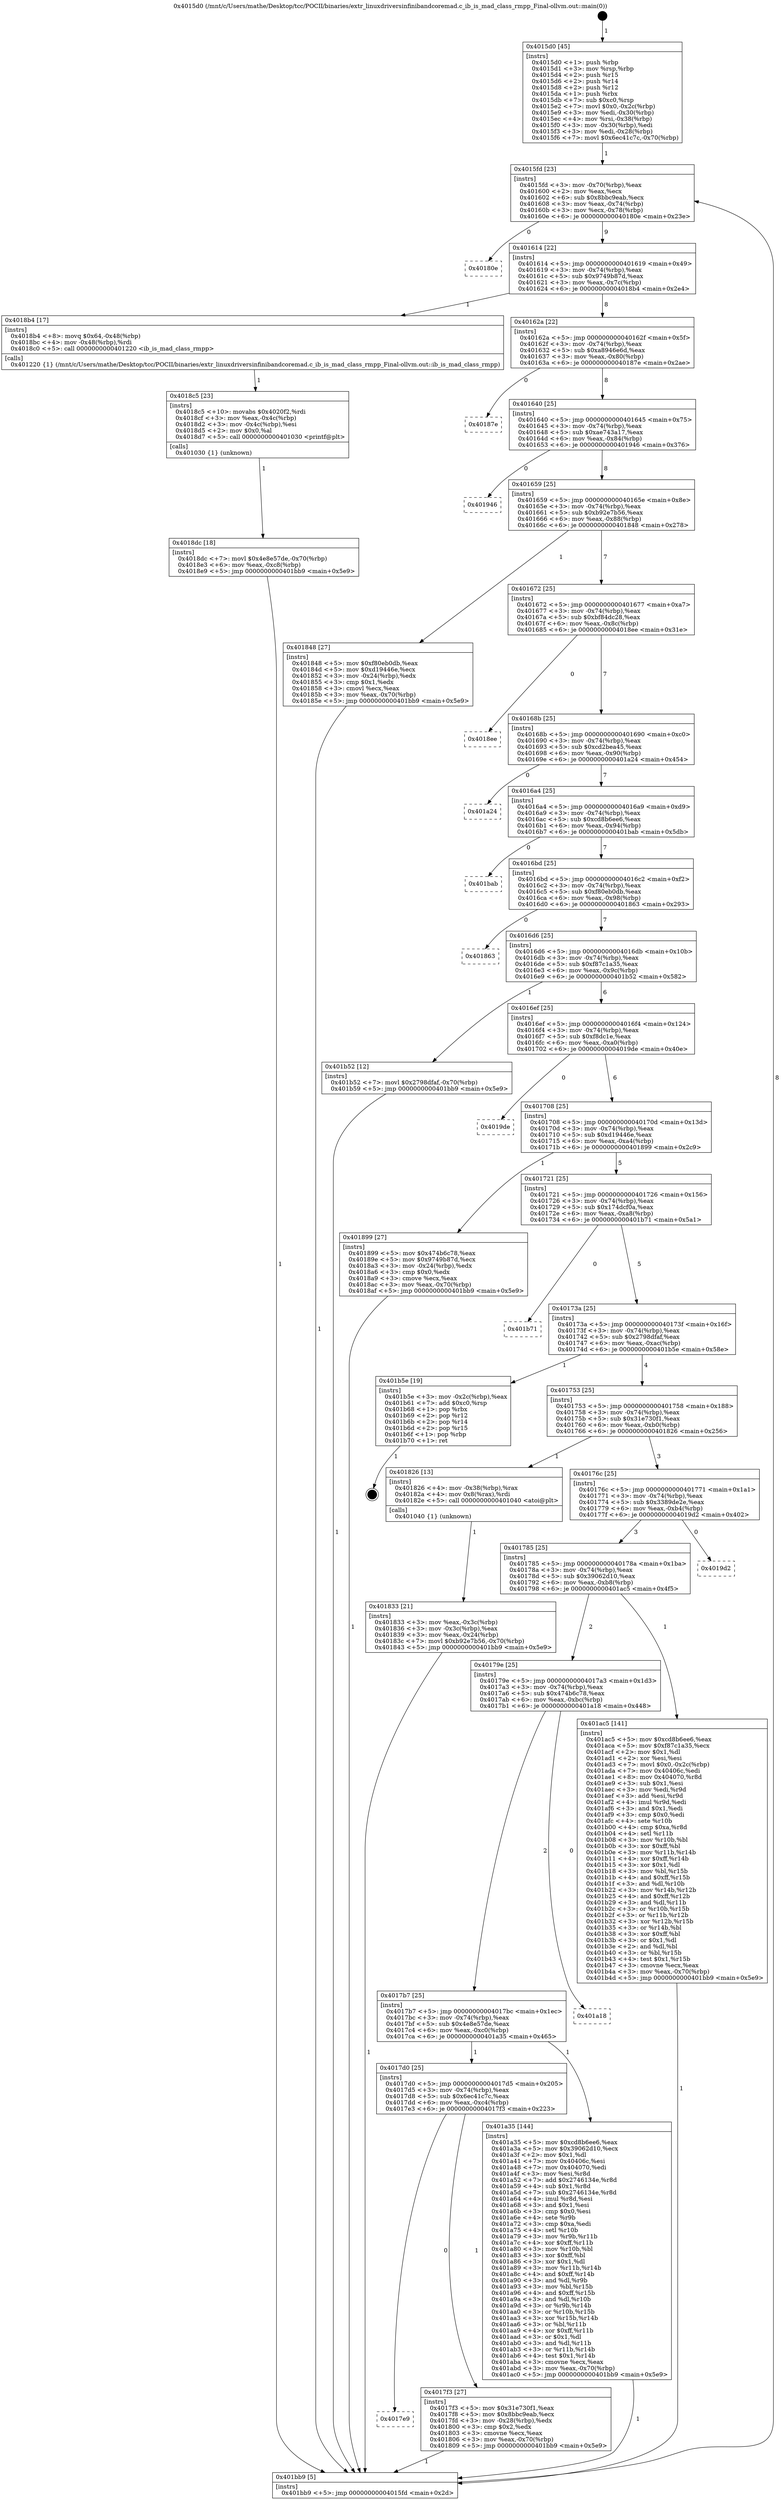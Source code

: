 digraph "0x4015d0" {
  label = "0x4015d0 (/mnt/c/Users/mathe/Desktop/tcc/POCII/binaries/extr_linuxdriversinfinibandcoremad.c_ib_is_mad_class_rmpp_Final-ollvm.out::main(0))"
  labelloc = "t"
  node[shape=record]

  Entry [label="",width=0.3,height=0.3,shape=circle,fillcolor=black,style=filled]
  "0x4015fd" [label="{
     0x4015fd [23]\l
     | [instrs]\l
     &nbsp;&nbsp;0x4015fd \<+3\>: mov -0x70(%rbp),%eax\l
     &nbsp;&nbsp;0x401600 \<+2\>: mov %eax,%ecx\l
     &nbsp;&nbsp;0x401602 \<+6\>: sub $0x8bbc9eab,%ecx\l
     &nbsp;&nbsp;0x401608 \<+3\>: mov %eax,-0x74(%rbp)\l
     &nbsp;&nbsp;0x40160b \<+3\>: mov %ecx,-0x78(%rbp)\l
     &nbsp;&nbsp;0x40160e \<+6\>: je 000000000040180e \<main+0x23e\>\l
  }"]
  "0x40180e" [label="{
     0x40180e\l
  }", style=dashed]
  "0x401614" [label="{
     0x401614 [22]\l
     | [instrs]\l
     &nbsp;&nbsp;0x401614 \<+5\>: jmp 0000000000401619 \<main+0x49\>\l
     &nbsp;&nbsp;0x401619 \<+3\>: mov -0x74(%rbp),%eax\l
     &nbsp;&nbsp;0x40161c \<+5\>: sub $0x9749b87d,%eax\l
     &nbsp;&nbsp;0x401621 \<+3\>: mov %eax,-0x7c(%rbp)\l
     &nbsp;&nbsp;0x401624 \<+6\>: je 00000000004018b4 \<main+0x2e4\>\l
  }"]
  Exit [label="",width=0.3,height=0.3,shape=circle,fillcolor=black,style=filled,peripheries=2]
  "0x4018b4" [label="{
     0x4018b4 [17]\l
     | [instrs]\l
     &nbsp;&nbsp;0x4018b4 \<+8\>: movq $0x64,-0x48(%rbp)\l
     &nbsp;&nbsp;0x4018bc \<+4\>: mov -0x48(%rbp),%rdi\l
     &nbsp;&nbsp;0x4018c0 \<+5\>: call 0000000000401220 \<ib_is_mad_class_rmpp\>\l
     | [calls]\l
     &nbsp;&nbsp;0x401220 \{1\} (/mnt/c/Users/mathe/Desktop/tcc/POCII/binaries/extr_linuxdriversinfinibandcoremad.c_ib_is_mad_class_rmpp_Final-ollvm.out::ib_is_mad_class_rmpp)\l
  }"]
  "0x40162a" [label="{
     0x40162a [22]\l
     | [instrs]\l
     &nbsp;&nbsp;0x40162a \<+5\>: jmp 000000000040162f \<main+0x5f\>\l
     &nbsp;&nbsp;0x40162f \<+3\>: mov -0x74(%rbp),%eax\l
     &nbsp;&nbsp;0x401632 \<+5\>: sub $0xa8946e6d,%eax\l
     &nbsp;&nbsp;0x401637 \<+3\>: mov %eax,-0x80(%rbp)\l
     &nbsp;&nbsp;0x40163a \<+6\>: je 000000000040187e \<main+0x2ae\>\l
  }"]
  "0x4018dc" [label="{
     0x4018dc [18]\l
     | [instrs]\l
     &nbsp;&nbsp;0x4018dc \<+7\>: movl $0x4e8e57de,-0x70(%rbp)\l
     &nbsp;&nbsp;0x4018e3 \<+6\>: mov %eax,-0xc8(%rbp)\l
     &nbsp;&nbsp;0x4018e9 \<+5\>: jmp 0000000000401bb9 \<main+0x5e9\>\l
  }"]
  "0x40187e" [label="{
     0x40187e\l
  }", style=dashed]
  "0x401640" [label="{
     0x401640 [25]\l
     | [instrs]\l
     &nbsp;&nbsp;0x401640 \<+5\>: jmp 0000000000401645 \<main+0x75\>\l
     &nbsp;&nbsp;0x401645 \<+3\>: mov -0x74(%rbp),%eax\l
     &nbsp;&nbsp;0x401648 \<+5\>: sub $0xae743a17,%eax\l
     &nbsp;&nbsp;0x40164d \<+6\>: mov %eax,-0x84(%rbp)\l
     &nbsp;&nbsp;0x401653 \<+6\>: je 0000000000401946 \<main+0x376\>\l
  }"]
  "0x4018c5" [label="{
     0x4018c5 [23]\l
     | [instrs]\l
     &nbsp;&nbsp;0x4018c5 \<+10\>: movabs $0x4020f2,%rdi\l
     &nbsp;&nbsp;0x4018cf \<+3\>: mov %eax,-0x4c(%rbp)\l
     &nbsp;&nbsp;0x4018d2 \<+3\>: mov -0x4c(%rbp),%esi\l
     &nbsp;&nbsp;0x4018d5 \<+2\>: mov $0x0,%al\l
     &nbsp;&nbsp;0x4018d7 \<+5\>: call 0000000000401030 \<printf@plt\>\l
     | [calls]\l
     &nbsp;&nbsp;0x401030 \{1\} (unknown)\l
  }"]
  "0x401946" [label="{
     0x401946\l
  }", style=dashed]
  "0x401659" [label="{
     0x401659 [25]\l
     | [instrs]\l
     &nbsp;&nbsp;0x401659 \<+5\>: jmp 000000000040165e \<main+0x8e\>\l
     &nbsp;&nbsp;0x40165e \<+3\>: mov -0x74(%rbp),%eax\l
     &nbsp;&nbsp;0x401661 \<+5\>: sub $0xb92e7b56,%eax\l
     &nbsp;&nbsp;0x401666 \<+6\>: mov %eax,-0x88(%rbp)\l
     &nbsp;&nbsp;0x40166c \<+6\>: je 0000000000401848 \<main+0x278\>\l
  }"]
  "0x401833" [label="{
     0x401833 [21]\l
     | [instrs]\l
     &nbsp;&nbsp;0x401833 \<+3\>: mov %eax,-0x3c(%rbp)\l
     &nbsp;&nbsp;0x401836 \<+3\>: mov -0x3c(%rbp),%eax\l
     &nbsp;&nbsp;0x401839 \<+3\>: mov %eax,-0x24(%rbp)\l
     &nbsp;&nbsp;0x40183c \<+7\>: movl $0xb92e7b56,-0x70(%rbp)\l
     &nbsp;&nbsp;0x401843 \<+5\>: jmp 0000000000401bb9 \<main+0x5e9\>\l
  }"]
  "0x401848" [label="{
     0x401848 [27]\l
     | [instrs]\l
     &nbsp;&nbsp;0x401848 \<+5\>: mov $0xf80eb0db,%eax\l
     &nbsp;&nbsp;0x40184d \<+5\>: mov $0xd19446e,%ecx\l
     &nbsp;&nbsp;0x401852 \<+3\>: mov -0x24(%rbp),%edx\l
     &nbsp;&nbsp;0x401855 \<+3\>: cmp $0x1,%edx\l
     &nbsp;&nbsp;0x401858 \<+3\>: cmovl %ecx,%eax\l
     &nbsp;&nbsp;0x40185b \<+3\>: mov %eax,-0x70(%rbp)\l
     &nbsp;&nbsp;0x40185e \<+5\>: jmp 0000000000401bb9 \<main+0x5e9\>\l
  }"]
  "0x401672" [label="{
     0x401672 [25]\l
     | [instrs]\l
     &nbsp;&nbsp;0x401672 \<+5\>: jmp 0000000000401677 \<main+0xa7\>\l
     &nbsp;&nbsp;0x401677 \<+3\>: mov -0x74(%rbp),%eax\l
     &nbsp;&nbsp;0x40167a \<+5\>: sub $0xbf84dc28,%eax\l
     &nbsp;&nbsp;0x40167f \<+6\>: mov %eax,-0x8c(%rbp)\l
     &nbsp;&nbsp;0x401685 \<+6\>: je 00000000004018ee \<main+0x31e\>\l
  }"]
  "0x4015d0" [label="{
     0x4015d0 [45]\l
     | [instrs]\l
     &nbsp;&nbsp;0x4015d0 \<+1\>: push %rbp\l
     &nbsp;&nbsp;0x4015d1 \<+3\>: mov %rsp,%rbp\l
     &nbsp;&nbsp;0x4015d4 \<+2\>: push %r15\l
     &nbsp;&nbsp;0x4015d6 \<+2\>: push %r14\l
     &nbsp;&nbsp;0x4015d8 \<+2\>: push %r12\l
     &nbsp;&nbsp;0x4015da \<+1\>: push %rbx\l
     &nbsp;&nbsp;0x4015db \<+7\>: sub $0xc0,%rsp\l
     &nbsp;&nbsp;0x4015e2 \<+7\>: movl $0x0,-0x2c(%rbp)\l
     &nbsp;&nbsp;0x4015e9 \<+3\>: mov %edi,-0x30(%rbp)\l
     &nbsp;&nbsp;0x4015ec \<+4\>: mov %rsi,-0x38(%rbp)\l
     &nbsp;&nbsp;0x4015f0 \<+3\>: mov -0x30(%rbp),%edi\l
     &nbsp;&nbsp;0x4015f3 \<+3\>: mov %edi,-0x28(%rbp)\l
     &nbsp;&nbsp;0x4015f6 \<+7\>: movl $0x6ec41c7c,-0x70(%rbp)\l
  }"]
  "0x4018ee" [label="{
     0x4018ee\l
  }", style=dashed]
  "0x40168b" [label="{
     0x40168b [25]\l
     | [instrs]\l
     &nbsp;&nbsp;0x40168b \<+5\>: jmp 0000000000401690 \<main+0xc0\>\l
     &nbsp;&nbsp;0x401690 \<+3\>: mov -0x74(%rbp),%eax\l
     &nbsp;&nbsp;0x401693 \<+5\>: sub $0xcd2bea45,%eax\l
     &nbsp;&nbsp;0x401698 \<+6\>: mov %eax,-0x90(%rbp)\l
     &nbsp;&nbsp;0x40169e \<+6\>: je 0000000000401a24 \<main+0x454\>\l
  }"]
  "0x401bb9" [label="{
     0x401bb9 [5]\l
     | [instrs]\l
     &nbsp;&nbsp;0x401bb9 \<+5\>: jmp 00000000004015fd \<main+0x2d\>\l
  }"]
  "0x401a24" [label="{
     0x401a24\l
  }", style=dashed]
  "0x4016a4" [label="{
     0x4016a4 [25]\l
     | [instrs]\l
     &nbsp;&nbsp;0x4016a4 \<+5\>: jmp 00000000004016a9 \<main+0xd9\>\l
     &nbsp;&nbsp;0x4016a9 \<+3\>: mov -0x74(%rbp),%eax\l
     &nbsp;&nbsp;0x4016ac \<+5\>: sub $0xcd8b6ee6,%eax\l
     &nbsp;&nbsp;0x4016b1 \<+6\>: mov %eax,-0x94(%rbp)\l
     &nbsp;&nbsp;0x4016b7 \<+6\>: je 0000000000401bab \<main+0x5db\>\l
  }"]
  "0x4017e9" [label="{
     0x4017e9\l
  }", style=dashed]
  "0x401bab" [label="{
     0x401bab\l
  }", style=dashed]
  "0x4016bd" [label="{
     0x4016bd [25]\l
     | [instrs]\l
     &nbsp;&nbsp;0x4016bd \<+5\>: jmp 00000000004016c2 \<main+0xf2\>\l
     &nbsp;&nbsp;0x4016c2 \<+3\>: mov -0x74(%rbp),%eax\l
     &nbsp;&nbsp;0x4016c5 \<+5\>: sub $0xf80eb0db,%eax\l
     &nbsp;&nbsp;0x4016ca \<+6\>: mov %eax,-0x98(%rbp)\l
     &nbsp;&nbsp;0x4016d0 \<+6\>: je 0000000000401863 \<main+0x293\>\l
  }"]
  "0x4017f3" [label="{
     0x4017f3 [27]\l
     | [instrs]\l
     &nbsp;&nbsp;0x4017f3 \<+5\>: mov $0x31e730f1,%eax\l
     &nbsp;&nbsp;0x4017f8 \<+5\>: mov $0x8bbc9eab,%ecx\l
     &nbsp;&nbsp;0x4017fd \<+3\>: mov -0x28(%rbp),%edx\l
     &nbsp;&nbsp;0x401800 \<+3\>: cmp $0x2,%edx\l
     &nbsp;&nbsp;0x401803 \<+3\>: cmovne %ecx,%eax\l
     &nbsp;&nbsp;0x401806 \<+3\>: mov %eax,-0x70(%rbp)\l
     &nbsp;&nbsp;0x401809 \<+5\>: jmp 0000000000401bb9 \<main+0x5e9\>\l
  }"]
  "0x401863" [label="{
     0x401863\l
  }", style=dashed]
  "0x4016d6" [label="{
     0x4016d6 [25]\l
     | [instrs]\l
     &nbsp;&nbsp;0x4016d6 \<+5\>: jmp 00000000004016db \<main+0x10b\>\l
     &nbsp;&nbsp;0x4016db \<+3\>: mov -0x74(%rbp),%eax\l
     &nbsp;&nbsp;0x4016de \<+5\>: sub $0xf87c1a35,%eax\l
     &nbsp;&nbsp;0x4016e3 \<+6\>: mov %eax,-0x9c(%rbp)\l
     &nbsp;&nbsp;0x4016e9 \<+6\>: je 0000000000401b52 \<main+0x582\>\l
  }"]
  "0x4017d0" [label="{
     0x4017d0 [25]\l
     | [instrs]\l
     &nbsp;&nbsp;0x4017d0 \<+5\>: jmp 00000000004017d5 \<main+0x205\>\l
     &nbsp;&nbsp;0x4017d5 \<+3\>: mov -0x74(%rbp),%eax\l
     &nbsp;&nbsp;0x4017d8 \<+5\>: sub $0x6ec41c7c,%eax\l
     &nbsp;&nbsp;0x4017dd \<+6\>: mov %eax,-0xc4(%rbp)\l
     &nbsp;&nbsp;0x4017e3 \<+6\>: je 00000000004017f3 \<main+0x223\>\l
  }"]
  "0x401b52" [label="{
     0x401b52 [12]\l
     | [instrs]\l
     &nbsp;&nbsp;0x401b52 \<+7\>: movl $0x2798dfaf,-0x70(%rbp)\l
     &nbsp;&nbsp;0x401b59 \<+5\>: jmp 0000000000401bb9 \<main+0x5e9\>\l
  }"]
  "0x4016ef" [label="{
     0x4016ef [25]\l
     | [instrs]\l
     &nbsp;&nbsp;0x4016ef \<+5\>: jmp 00000000004016f4 \<main+0x124\>\l
     &nbsp;&nbsp;0x4016f4 \<+3\>: mov -0x74(%rbp),%eax\l
     &nbsp;&nbsp;0x4016f7 \<+5\>: sub $0xf8dc1e,%eax\l
     &nbsp;&nbsp;0x4016fc \<+6\>: mov %eax,-0xa0(%rbp)\l
     &nbsp;&nbsp;0x401702 \<+6\>: je 00000000004019de \<main+0x40e\>\l
  }"]
  "0x401a35" [label="{
     0x401a35 [144]\l
     | [instrs]\l
     &nbsp;&nbsp;0x401a35 \<+5\>: mov $0xcd8b6ee6,%eax\l
     &nbsp;&nbsp;0x401a3a \<+5\>: mov $0x39062d10,%ecx\l
     &nbsp;&nbsp;0x401a3f \<+2\>: mov $0x1,%dl\l
     &nbsp;&nbsp;0x401a41 \<+7\>: mov 0x40406c,%esi\l
     &nbsp;&nbsp;0x401a48 \<+7\>: mov 0x404070,%edi\l
     &nbsp;&nbsp;0x401a4f \<+3\>: mov %esi,%r8d\l
     &nbsp;&nbsp;0x401a52 \<+7\>: add $0x2746134e,%r8d\l
     &nbsp;&nbsp;0x401a59 \<+4\>: sub $0x1,%r8d\l
     &nbsp;&nbsp;0x401a5d \<+7\>: sub $0x2746134e,%r8d\l
     &nbsp;&nbsp;0x401a64 \<+4\>: imul %r8d,%esi\l
     &nbsp;&nbsp;0x401a68 \<+3\>: and $0x1,%esi\l
     &nbsp;&nbsp;0x401a6b \<+3\>: cmp $0x0,%esi\l
     &nbsp;&nbsp;0x401a6e \<+4\>: sete %r9b\l
     &nbsp;&nbsp;0x401a72 \<+3\>: cmp $0xa,%edi\l
     &nbsp;&nbsp;0x401a75 \<+4\>: setl %r10b\l
     &nbsp;&nbsp;0x401a79 \<+3\>: mov %r9b,%r11b\l
     &nbsp;&nbsp;0x401a7c \<+4\>: xor $0xff,%r11b\l
     &nbsp;&nbsp;0x401a80 \<+3\>: mov %r10b,%bl\l
     &nbsp;&nbsp;0x401a83 \<+3\>: xor $0xff,%bl\l
     &nbsp;&nbsp;0x401a86 \<+3\>: xor $0x1,%dl\l
     &nbsp;&nbsp;0x401a89 \<+3\>: mov %r11b,%r14b\l
     &nbsp;&nbsp;0x401a8c \<+4\>: and $0xff,%r14b\l
     &nbsp;&nbsp;0x401a90 \<+3\>: and %dl,%r9b\l
     &nbsp;&nbsp;0x401a93 \<+3\>: mov %bl,%r15b\l
     &nbsp;&nbsp;0x401a96 \<+4\>: and $0xff,%r15b\l
     &nbsp;&nbsp;0x401a9a \<+3\>: and %dl,%r10b\l
     &nbsp;&nbsp;0x401a9d \<+3\>: or %r9b,%r14b\l
     &nbsp;&nbsp;0x401aa0 \<+3\>: or %r10b,%r15b\l
     &nbsp;&nbsp;0x401aa3 \<+3\>: xor %r15b,%r14b\l
     &nbsp;&nbsp;0x401aa6 \<+3\>: or %bl,%r11b\l
     &nbsp;&nbsp;0x401aa9 \<+4\>: xor $0xff,%r11b\l
     &nbsp;&nbsp;0x401aad \<+3\>: or $0x1,%dl\l
     &nbsp;&nbsp;0x401ab0 \<+3\>: and %dl,%r11b\l
     &nbsp;&nbsp;0x401ab3 \<+3\>: or %r11b,%r14b\l
     &nbsp;&nbsp;0x401ab6 \<+4\>: test $0x1,%r14b\l
     &nbsp;&nbsp;0x401aba \<+3\>: cmovne %ecx,%eax\l
     &nbsp;&nbsp;0x401abd \<+3\>: mov %eax,-0x70(%rbp)\l
     &nbsp;&nbsp;0x401ac0 \<+5\>: jmp 0000000000401bb9 \<main+0x5e9\>\l
  }"]
  "0x4019de" [label="{
     0x4019de\l
  }", style=dashed]
  "0x401708" [label="{
     0x401708 [25]\l
     | [instrs]\l
     &nbsp;&nbsp;0x401708 \<+5\>: jmp 000000000040170d \<main+0x13d\>\l
     &nbsp;&nbsp;0x40170d \<+3\>: mov -0x74(%rbp),%eax\l
     &nbsp;&nbsp;0x401710 \<+5\>: sub $0xd19446e,%eax\l
     &nbsp;&nbsp;0x401715 \<+6\>: mov %eax,-0xa4(%rbp)\l
     &nbsp;&nbsp;0x40171b \<+6\>: je 0000000000401899 \<main+0x2c9\>\l
  }"]
  "0x4017b7" [label="{
     0x4017b7 [25]\l
     | [instrs]\l
     &nbsp;&nbsp;0x4017b7 \<+5\>: jmp 00000000004017bc \<main+0x1ec\>\l
     &nbsp;&nbsp;0x4017bc \<+3\>: mov -0x74(%rbp),%eax\l
     &nbsp;&nbsp;0x4017bf \<+5\>: sub $0x4e8e57de,%eax\l
     &nbsp;&nbsp;0x4017c4 \<+6\>: mov %eax,-0xc0(%rbp)\l
     &nbsp;&nbsp;0x4017ca \<+6\>: je 0000000000401a35 \<main+0x465\>\l
  }"]
  "0x401899" [label="{
     0x401899 [27]\l
     | [instrs]\l
     &nbsp;&nbsp;0x401899 \<+5\>: mov $0x474b6c78,%eax\l
     &nbsp;&nbsp;0x40189e \<+5\>: mov $0x9749b87d,%ecx\l
     &nbsp;&nbsp;0x4018a3 \<+3\>: mov -0x24(%rbp),%edx\l
     &nbsp;&nbsp;0x4018a6 \<+3\>: cmp $0x0,%edx\l
     &nbsp;&nbsp;0x4018a9 \<+3\>: cmove %ecx,%eax\l
     &nbsp;&nbsp;0x4018ac \<+3\>: mov %eax,-0x70(%rbp)\l
     &nbsp;&nbsp;0x4018af \<+5\>: jmp 0000000000401bb9 \<main+0x5e9\>\l
  }"]
  "0x401721" [label="{
     0x401721 [25]\l
     | [instrs]\l
     &nbsp;&nbsp;0x401721 \<+5\>: jmp 0000000000401726 \<main+0x156\>\l
     &nbsp;&nbsp;0x401726 \<+3\>: mov -0x74(%rbp),%eax\l
     &nbsp;&nbsp;0x401729 \<+5\>: sub $0x174dcf0a,%eax\l
     &nbsp;&nbsp;0x40172e \<+6\>: mov %eax,-0xa8(%rbp)\l
     &nbsp;&nbsp;0x401734 \<+6\>: je 0000000000401b71 \<main+0x5a1\>\l
  }"]
  "0x401a18" [label="{
     0x401a18\l
  }", style=dashed]
  "0x401b71" [label="{
     0x401b71\l
  }", style=dashed]
  "0x40173a" [label="{
     0x40173a [25]\l
     | [instrs]\l
     &nbsp;&nbsp;0x40173a \<+5\>: jmp 000000000040173f \<main+0x16f\>\l
     &nbsp;&nbsp;0x40173f \<+3\>: mov -0x74(%rbp),%eax\l
     &nbsp;&nbsp;0x401742 \<+5\>: sub $0x2798dfaf,%eax\l
     &nbsp;&nbsp;0x401747 \<+6\>: mov %eax,-0xac(%rbp)\l
     &nbsp;&nbsp;0x40174d \<+6\>: je 0000000000401b5e \<main+0x58e\>\l
  }"]
  "0x40179e" [label="{
     0x40179e [25]\l
     | [instrs]\l
     &nbsp;&nbsp;0x40179e \<+5\>: jmp 00000000004017a3 \<main+0x1d3\>\l
     &nbsp;&nbsp;0x4017a3 \<+3\>: mov -0x74(%rbp),%eax\l
     &nbsp;&nbsp;0x4017a6 \<+5\>: sub $0x474b6c78,%eax\l
     &nbsp;&nbsp;0x4017ab \<+6\>: mov %eax,-0xbc(%rbp)\l
     &nbsp;&nbsp;0x4017b1 \<+6\>: je 0000000000401a18 \<main+0x448\>\l
  }"]
  "0x401b5e" [label="{
     0x401b5e [19]\l
     | [instrs]\l
     &nbsp;&nbsp;0x401b5e \<+3\>: mov -0x2c(%rbp),%eax\l
     &nbsp;&nbsp;0x401b61 \<+7\>: add $0xc0,%rsp\l
     &nbsp;&nbsp;0x401b68 \<+1\>: pop %rbx\l
     &nbsp;&nbsp;0x401b69 \<+2\>: pop %r12\l
     &nbsp;&nbsp;0x401b6b \<+2\>: pop %r14\l
     &nbsp;&nbsp;0x401b6d \<+2\>: pop %r15\l
     &nbsp;&nbsp;0x401b6f \<+1\>: pop %rbp\l
     &nbsp;&nbsp;0x401b70 \<+1\>: ret\l
  }"]
  "0x401753" [label="{
     0x401753 [25]\l
     | [instrs]\l
     &nbsp;&nbsp;0x401753 \<+5\>: jmp 0000000000401758 \<main+0x188\>\l
     &nbsp;&nbsp;0x401758 \<+3\>: mov -0x74(%rbp),%eax\l
     &nbsp;&nbsp;0x40175b \<+5\>: sub $0x31e730f1,%eax\l
     &nbsp;&nbsp;0x401760 \<+6\>: mov %eax,-0xb0(%rbp)\l
     &nbsp;&nbsp;0x401766 \<+6\>: je 0000000000401826 \<main+0x256\>\l
  }"]
  "0x401ac5" [label="{
     0x401ac5 [141]\l
     | [instrs]\l
     &nbsp;&nbsp;0x401ac5 \<+5\>: mov $0xcd8b6ee6,%eax\l
     &nbsp;&nbsp;0x401aca \<+5\>: mov $0xf87c1a35,%ecx\l
     &nbsp;&nbsp;0x401acf \<+2\>: mov $0x1,%dl\l
     &nbsp;&nbsp;0x401ad1 \<+2\>: xor %esi,%esi\l
     &nbsp;&nbsp;0x401ad3 \<+7\>: movl $0x0,-0x2c(%rbp)\l
     &nbsp;&nbsp;0x401ada \<+7\>: mov 0x40406c,%edi\l
     &nbsp;&nbsp;0x401ae1 \<+8\>: mov 0x404070,%r8d\l
     &nbsp;&nbsp;0x401ae9 \<+3\>: sub $0x1,%esi\l
     &nbsp;&nbsp;0x401aec \<+3\>: mov %edi,%r9d\l
     &nbsp;&nbsp;0x401aef \<+3\>: add %esi,%r9d\l
     &nbsp;&nbsp;0x401af2 \<+4\>: imul %r9d,%edi\l
     &nbsp;&nbsp;0x401af6 \<+3\>: and $0x1,%edi\l
     &nbsp;&nbsp;0x401af9 \<+3\>: cmp $0x0,%edi\l
     &nbsp;&nbsp;0x401afc \<+4\>: sete %r10b\l
     &nbsp;&nbsp;0x401b00 \<+4\>: cmp $0xa,%r8d\l
     &nbsp;&nbsp;0x401b04 \<+4\>: setl %r11b\l
     &nbsp;&nbsp;0x401b08 \<+3\>: mov %r10b,%bl\l
     &nbsp;&nbsp;0x401b0b \<+3\>: xor $0xff,%bl\l
     &nbsp;&nbsp;0x401b0e \<+3\>: mov %r11b,%r14b\l
     &nbsp;&nbsp;0x401b11 \<+4\>: xor $0xff,%r14b\l
     &nbsp;&nbsp;0x401b15 \<+3\>: xor $0x1,%dl\l
     &nbsp;&nbsp;0x401b18 \<+3\>: mov %bl,%r15b\l
     &nbsp;&nbsp;0x401b1b \<+4\>: and $0xff,%r15b\l
     &nbsp;&nbsp;0x401b1f \<+3\>: and %dl,%r10b\l
     &nbsp;&nbsp;0x401b22 \<+3\>: mov %r14b,%r12b\l
     &nbsp;&nbsp;0x401b25 \<+4\>: and $0xff,%r12b\l
     &nbsp;&nbsp;0x401b29 \<+3\>: and %dl,%r11b\l
     &nbsp;&nbsp;0x401b2c \<+3\>: or %r10b,%r15b\l
     &nbsp;&nbsp;0x401b2f \<+3\>: or %r11b,%r12b\l
     &nbsp;&nbsp;0x401b32 \<+3\>: xor %r12b,%r15b\l
     &nbsp;&nbsp;0x401b35 \<+3\>: or %r14b,%bl\l
     &nbsp;&nbsp;0x401b38 \<+3\>: xor $0xff,%bl\l
     &nbsp;&nbsp;0x401b3b \<+3\>: or $0x1,%dl\l
     &nbsp;&nbsp;0x401b3e \<+2\>: and %dl,%bl\l
     &nbsp;&nbsp;0x401b40 \<+3\>: or %bl,%r15b\l
     &nbsp;&nbsp;0x401b43 \<+4\>: test $0x1,%r15b\l
     &nbsp;&nbsp;0x401b47 \<+3\>: cmovne %ecx,%eax\l
     &nbsp;&nbsp;0x401b4a \<+3\>: mov %eax,-0x70(%rbp)\l
     &nbsp;&nbsp;0x401b4d \<+5\>: jmp 0000000000401bb9 \<main+0x5e9\>\l
  }"]
  "0x401826" [label="{
     0x401826 [13]\l
     | [instrs]\l
     &nbsp;&nbsp;0x401826 \<+4\>: mov -0x38(%rbp),%rax\l
     &nbsp;&nbsp;0x40182a \<+4\>: mov 0x8(%rax),%rdi\l
     &nbsp;&nbsp;0x40182e \<+5\>: call 0000000000401040 \<atoi@plt\>\l
     | [calls]\l
     &nbsp;&nbsp;0x401040 \{1\} (unknown)\l
  }"]
  "0x40176c" [label="{
     0x40176c [25]\l
     | [instrs]\l
     &nbsp;&nbsp;0x40176c \<+5\>: jmp 0000000000401771 \<main+0x1a1\>\l
     &nbsp;&nbsp;0x401771 \<+3\>: mov -0x74(%rbp),%eax\l
     &nbsp;&nbsp;0x401774 \<+5\>: sub $0x3389de2e,%eax\l
     &nbsp;&nbsp;0x401779 \<+6\>: mov %eax,-0xb4(%rbp)\l
     &nbsp;&nbsp;0x40177f \<+6\>: je 00000000004019d2 \<main+0x402\>\l
  }"]
  "0x401785" [label="{
     0x401785 [25]\l
     | [instrs]\l
     &nbsp;&nbsp;0x401785 \<+5\>: jmp 000000000040178a \<main+0x1ba\>\l
     &nbsp;&nbsp;0x40178a \<+3\>: mov -0x74(%rbp),%eax\l
     &nbsp;&nbsp;0x40178d \<+5\>: sub $0x39062d10,%eax\l
     &nbsp;&nbsp;0x401792 \<+6\>: mov %eax,-0xb8(%rbp)\l
     &nbsp;&nbsp;0x401798 \<+6\>: je 0000000000401ac5 \<main+0x4f5\>\l
  }"]
  "0x4019d2" [label="{
     0x4019d2\l
  }", style=dashed]
  Entry -> "0x4015d0" [label=" 1"]
  "0x4015fd" -> "0x40180e" [label=" 0"]
  "0x4015fd" -> "0x401614" [label=" 9"]
  "0x401b5e" -> Exit [label=" 1"]
  "0x401614" -> "0x4018b4" [label=" 1"]
  "0x401614" -> "0x40162a" [label=" 8"]
  "0x401b52" -> "0x401bb9" [label=" 1"]
  "0x40162a" -> "0x40187e" [label=" 0"]
  "0x40162a" -> "0x401640" [label=" 8"]
  "0x401ac5" -> "0x401bb9" [label=" 1"]
  "0x401640" -> "0x401946" [label=" 0"]
  "0x401640" -> "0x401659" [label=" 8"]
  "0x401a35" -> "0x401bb9" [label=" 1"]
  "0x401659" -> "0x401848" [label=" 1"]
  "0x401659" -> "0x401672" [label=" 7"]
  "0x4018dc" -> "0x401bb9" [label=" 1"]
  "0x401672" -> "0x4018ee" [label=" 0"]
  "0x401672" -> "0x40168b" [label=" 7"]
  "0x4018c5" -> "0x4018dc" [label=" 1"]
  "0x40168b" -> "0x401a24" [label=" 0"]
  "0x40168b" -> "0x4016a4" [label=" 7"]
  "0x4018b4" -> "0x4018c5" [label=" 1"]
  "0x4016a4" -> "0x401bab" [label=" 0"]
  "0x4016a4" -> "0x4016bd" [label=" 7"]
  "0x401899" -> "0x401bb9" [label=" 1"]
  "0x4016bd" -> "0x401863" [label=" 0"]
  "0x4016bd" -> "0x4016d6" [label=" 7"]
  "0x401848" -> "0x401bb9" [label=" 1"]
  "0x4016d6" -> "0x401b52" [label=" 1"]
  "0x4016d6" -> "0x4016ef" [label=" 6"]
  "0x401826" -> "0x401833" [label=" 1"]
  "0x4016ef" -> "0x4019de" [label=" 0"]
  "0x4016ef" -> "0x401708" [label=" 6"]
  "0x401bb9" -> "0x4015fd" [label=" 8"]
  "0x401708" -> "0x401899" [label=" 1"]
  "0x401708" -> "0x401721" [label=" 5"]
  "0x4017f3" -> "0x401bb9" [label=" 1"]
  "0x401721" -> "0x401b71" [label=" 0"]
  "0x401721" -> "0x40173a" [label=" 5"]
  "0x4017d0" -> "0x4017e9" [label=" 0"]
  "0x40173a" -> "0x401b5e" [label=" 1"]
  "0x40173a" -> "0x401753" [label=" 4"]
  "0x401833" -> "0x401bb9" [label=" 1"]
  "0x401753" -> "0x401826" [label=" 1"]
  "0x401753" -> "0x40176c" [label=" 3"]
  "0x4017b7" -> "0x4017d0" [label=" 1"]
  "0x40176c" -> "0x4019d2" [label=" 0"]
  "0x40176c" -> "0x401785" [label=" 3"]
  "0x4017b7" -> "0x401a35" [label=" 1"]
  "0x401785" -> "0x401ac5" [label=" 1"]
  "0x401785" -> "0x40179e" [label=" 2"]
  "0x4017d0" -> "0x4017f3" [label=" 1"]
  "0x40179e" -> "0x401a18" [label=" 0"]
  "0x40179e" -> "0x4017b7" [label=" 2"]
  "0x4015d0" -> "0x4015fd" [label=" 1"]
}
